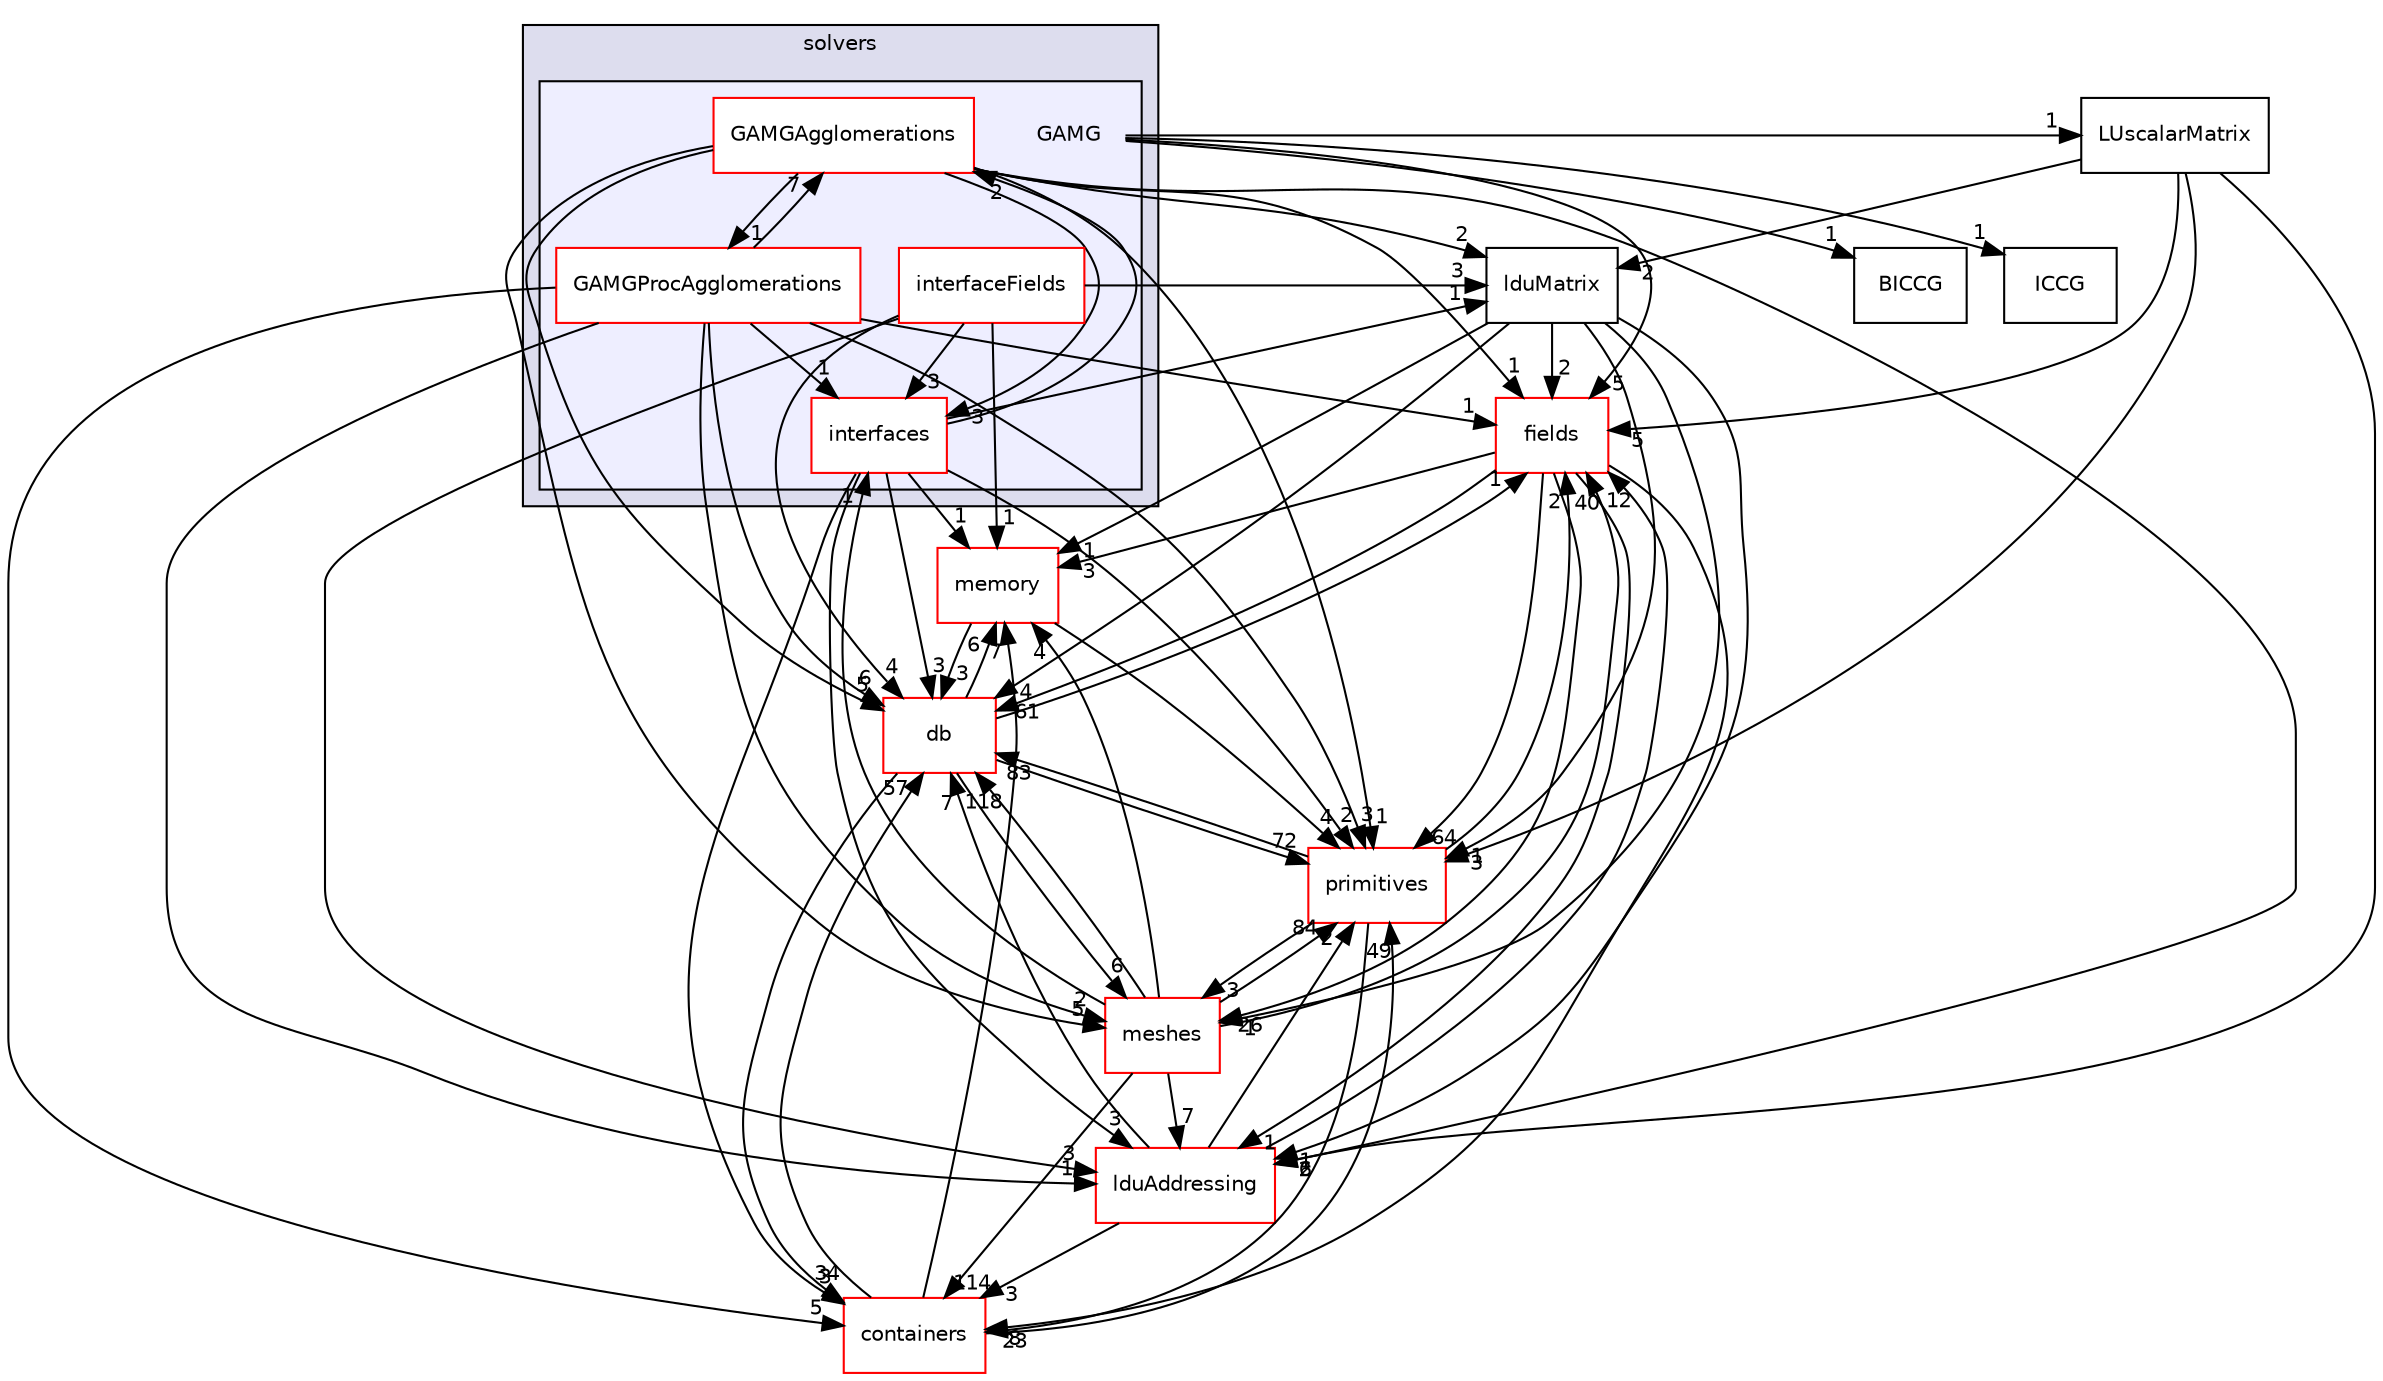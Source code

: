 digraph "src/OpenFOAM/matrices/lduMatrix/solvers/GAMG" {
  bgcolor=transparent;
  compound=true
  node [ fontsize="10", fontname="Helvetica"];
  edge [ labelfontsize="10", labelfontname="Helvetica"];
  subgraph clusterdir_f03e085f4fe95c9b32f7b904515484f9 {
    graph [ bgcolor="#ddddee", pencolor="black", label="solvers" fontname="Helvetica", fontsize="10", URL="dir_f03e085f4fe95c9b32f7b904515484f9.html"]
  subgraph clusterdir_fd9be80e4ce10132ec26d36b30f21b7d {
    graph [ bgcolor="#eeeeff", pencolor="black", label="" URL="dir_fd9be80e4ce10132ec26d36b30f21b7d.html"];
    dir_fd9be80e4ce10132ec26d36b30f21b7d [shape=plaintext label="GAMG"];
    dir_a924fc5b9b02d4bfaf9b6fb6bcc671ab [shape=box label="GAMGAgglomerations" color="red" fillcolor="white" style="filled" URL="dir_a924fc5b9b02d4bfaf9b6fb6bcc671ab.html"];
    dir_e29b5ea92f1450a27f449a4b2bdeb476 [shape=box label="GAMGProcAgglomerations" color="red" fillcolor="white" style="filled" URL="dir_e29b5ea92f1450a27f449a4b2bdeb476.html"];
    dir_b7abb153e8987c9544a572b6404d8f9c [shape=box label="interfaceFields" color="red" fillcolor="white" style="filled" URL="dir_b7abb153e8987c9544a572b6404d8f9c.html"];
    dir_354e0e3f4a321ccc8878de612aa38840 [shape=box label="interfaces" color="red" fillcolor="white" style="filled" URL="dir_354e0e3f4a321ccc8878de612aa38840.html"];
  }
  }
  dir_385a22dcc2f7120acb0f1a7a832b3b8d [shape=box label="memory" color="red" URL="dir_385a22dcc2f7120acb0f1a7a832b3b8d.html"];
  dir_962442b8f989d5529fab5e0f0e4ffb74 [shape=box label="fields" color="red" URL="dir_962442b8f989d5529fab5e0f0e4ffb74.html"];
  dir_19d0872053bde092be81d7fe3f56cbf7 [shape=box label="containers" color="red" URL="dir_19d0872053bde092be81d7fe3f56cbf7.html"];
  dir_da3d88ce10cd20efcbc9594afdd1488e [shape=box label="BICCG" URL="dir_da3d88ce10cd20efcbc9594afdd1488e.html"];
  dir_aa2423979fb45fc41c393a5db370ab21 [shape=box label="meshes" color="red" URL="dir_aa2423979fb45fc41c393a5db370ab21.html"];
  dir_63c634f7a7cfd679ac26c67fb30fc32f [shape=box label="db" color="red" URL="dir_63c634f7a7cfd679ac26c67fb30fc32f.html"];
  dir_12547202c65033a69d4e18947f2fbe2a [shape=box label="lduAddressing" color="red" URL="dir_12547202c65033a69d4e18947f2fbe2a.html"];
  dir_3e50f45338116b169052b428016851aa [shape=box label="primitives" color="red" URL="dir_3e50f45338116b169052b428016851aa.html"];
  dir_e4a39ebd57a65fe58ae9fba77a647388 [shape=box label="LUscalarMatrix" URL="dir_e4a39ebd57a65fe58ae9fba77a647388.html"];
  dir_5ec41e9270b5d077e7da7da16451c1b6 [shape=box label="ICCG" URL="dir_5ec41e9270b5d077e7da7da16451c1b6.html"];
  dir_1ce70feb2b06c30ebd4091245573b99e [shape=box label="lduMatrix" URL="dir_1ce70feb2b06c30ebd4091245573b99e.html"];
  dir_385a22dcc2f7120acb0f1a7a832b3b8d->dir_63c634f7a7cfd679ac26c67fb30fc32f [headlabel="3", labeldistance=1.5 headhref="dir_002221_001953.html"];
  dir_385a22dcc2f7120acb0f1a7a832b3b8d->dir_3e50f45338116b169052b428016851aa [headlabel="4", labeldistance=1.5 headhref="dir_002221_002325.html"];
  dir_962442b8f989d5529fab5e0f0e4ffb74->dir_385a22dcc2f7120acb0f1a7a832b3b8d [headlabel="3", labeldistance=1.5 headhref="dir_002021_002221.html"];
  dir_962442b8f989d5529fab5e0f0e4ffb74->dir_19d0872053bde092be81d7fe3f56cbf7 [headlabel="8", labeldistance=1.5 headhref="dir_002021_001902.html"];
  dir_962442b8f989d5529fab5e0f0e4ffb74->dir_aa2423979fb45fc41c393a5db370ab21 [headlabel="26", labeldistance=1.5 headhref="dir_002021_002227.html"];
  dir_962442b8f989d5529fab5e0f0e4ffb74->dir_63c634f7a7cfd679ac26c67fb30fc32f [headlabel="61", labeldistance=1.5 headhref="dir_002021_001953.html"];
  dir_962442b8f989d5529fab5e0f0e4ffb74->dir_12547202c65033a69d4e18947f2fbe2a [headlabel="1", labeldistance=1.5 headhref="dir_002021_002139.html"];
  dir_962442b8f989d5529fab5e0f0e4ffb74->dir_3e50f45338116b169052b428016851aa [headlabel="64", labeldistance=1.5 headhref="dir_002021_002325.html"];
  dir_19d0872053bde092be81d7fe3f56cbf7->dir_385a22dcc2f7120acb0f1a7a832b3b8d [headlabel="7", labeldistance=1.5 headhref="dir_001902_002221.html"];
  dir_19d0872053bde092be81d7fe3f56cbf7->dir_63c634f7a7cfd679ac26c67fb30fc32f [headlabel="57", labeldistance=1.5 headhref="dir_001902_001953.html"];
  dir_19d0872053bde092be81d7fe3f56cbf7->dir_3e50f45338116b169052b428016851aa [headlabel="49", labeldistance=1.5 headhref="dir_001902_002325.html"];
  dir_fd9be80e4ce10132ec26d36b30f21b7d->dir_962442b8f989d5529fab5e0f0e4ffb74 [headlabel="5", labeldistance=1.5 headhref="dir_002177_002021.html"];
  dir_fd9be80e4ce10132ec26d36b30f21b7d->dir_da3d88ce10cd20efcbc9594afdd1488e [headlabel="1", labeldistance=1.5 headhref="dir_002177_002173.html"];
  dir_fd9be80e4ce10132ec26d36b30f21b7d->dir_e4a39ebd57a65fe58ae9fba77a647388 [headlabel="1", labeldistance=1.5 headhref="dir_002177_002209.html"];
  dir_fd9be80e4ce10132ec26d36b30f21b7d->dir_5ec41e9270b5d077e7da7da16451c1b6 [headlabel="1", labeldistance=1.5 headhref="dir_002177_002200.html"];
  dir_aa2423979fb45fc41c393a5db370ab21->dir_385a22dcc2f7120acb0f1a7a832b3b8d [headlabel="4", labeldistance=1.5 headhref="dir_002227_002221.html"];
  dir_aa2423979fb45fc41c393a5db370ab21->dir_962442b8f989d5529fab5e0f0e4ffb74 [headlabel="40", labeldistance=1.5 headhref="dir_002227_002021.html"];
  dir_aa2423979fb45fc41c393a5db370ab21->dir_19d0872053bde092be81d7fe3f56cbf7 [headlabel="114", labeldistance=1.5 headhref="dir_002227_001902.html"];
  dir_aa2423979fb45fc41c393a5db370ab21->dir_354e0e3f4a321ccc8878de612aa38840 [headlabel="1", labeldistance=1.5 headhref="dir_002227_002195.html"];
  dir_aa2423979fb45fc41c393a5db370ab21->dir_63c634f7a7cfd679ac26c67fb30fc32f [headlabel="118", labeldistance=1.5 headhref="dir_002227_001953.html"];
  dir_aa2423979fb45fc41c393a5db370ab21->dir_12547202c65033a69d4e18947f2fbe2a [headlabel="7", labeldistance=1.5 headhref="dir_002227_002139.html"];
  dir_aa2423979fb45fc41c393a5db370ab21->dir_3e50f45338116b169052b428016851aa [headlabel="84", labeldistance=1.5 headhref="dir_002227_002325.html"];
  dir_b7abb153e8987c9544a572b6404d8f9c->dir_385a22dcc2f7120acb0f1a7a832b3b8d [headlabel="1", labeldistance=1.5 headhref="dir_002190_002221.html"];
  dir_b7abb153e8987c9544a572b6404d8f9c->dir_354e0e3f4a321ccc8878de612aa38840 [headlabel="3", labeldistance=1.5 headhref="dir_002190_002195.html"];
  dir_b7abb153e8987c9544a572b6404d8f9c->dir_63c634f7a7cfd679ac26c67fb30fc32f [headlabel="4", labeldistance=1.5 headhref="dir_002190_001953.html"];
  dir_b7abb153e8987c9544a572b6404d8f9c->dir_12547202c65033a69d4e18947f2fbe2a [headlabel="3", labeldistance=1.5 headhref="dir_002190_002139.html"];
  dir_b7abb153e8987c9544a572b6404d8f9c->dir_1ce70feb2b06c30ebd4091245573b99e [headlabel="3", labeldistance=1.5 headhref="dir_002190_002149.html"];
  dir_354e0e3f4a321ccc8878de612aa38840->dir_385a22dcc2f7120acb0f1a7a832b3b8d [headlabel="1", labeldistance=1.5 headhref="dir_002195_002221.html"];
  dir_354e0e3f4a321ccc8878de612aa38840->dir_19d0872053bde092be81d7fe3f56cbf7 [headlabel="3", labeldistance=1.5 headhref="dir_002195_001902.html"];
  dir_354e0e3f4a321ccc8878de612aa38840->dir_63c634f7a7cfd679ac26c67fb30fc32f [headlabel="3", labeldistance=1.5 headhref="dir_002195_001953.html"];
  dir_354e0e3f4a321ccc8878de612aa38840->dir_12547202c65033a69d4e18947f2fbe2a [headlabel="3", labeldistance=1.5 headhref="dir_002195_002139.html"];
  dir_354e0e3f4a321ccc8878de612aa38840->dir_3e50f45338116b169052b428016851aa [headlabel="2", labeldistance=1.5 headhref="dir_002195_002325.html"];
  dir_354e0e3f4a321ccc8878de612aa38840->dir_a924fc5b9b02d4bfaf9b6fb6bcc671ab [headlabel="2", labeldistance=1.5 headhref="dir_002195_002178.html"];
  dir_354e0e3f4a321ccc8878de612aa38840->dir_1ce70feb2b06c30ebd4091245573b99e [headlabel="1", labeldistance=1.5 headhref="dir_002195_002149.html"];
  dir_63c634f7a7cfd679ac26c67fb30fc32f->dir_385a22dcc2f7120acb0f1a7a832b3b8d [headlabel="6", labeldistance=1.5 headhref="dir_001953_002221.html"];
  dir_63c634f7a7cfd679ac26c67fb30fc32f->dir_962442b8f989d5529fab5e0f0e4ffb74 [headlabel="1", labeldistance=1.5 headhref="dir_001953_002021.html"];
  dir_63c634f7a7cfd679ac26c67fb30fc32f->dir_19d0872053bde092be81d7fe3f56cbf7 [headlabel="34", labeldistance=1.5 headhref="dir_001953_001902.html"];
  dir_63c634f7a7cfd679ac26c67fb30fc32f->dir_aa2423979fb45fc41c393a5db370ab21 [headlabel="6", labeldistance=1.5 headhref="dir_001953_002227.html"];
  dir_63c634f7a7cfd679ac26c67fb30fc32f->dir_3e50f45338116b169052b428016851aa [headlabel="72", labeldistance=1.5 headhref="dir_001953_002325.html"];
  dir_12547202c65033a69d4e18947f2fbe2a->dir_962442b8f989d5529fab5e0f0e4ffb74 [headlabel="12", labeldistance=1.5 headhref="dir_002139_002021.html"];
  dir_12547202c65033a69d4e18947f2fbe2a->dir_19d0872053bde092be81d7fe3f56cbf7 [headlabel="3", labeldistance=1.5 headhref="dir_002139_001902.html"];
  dir_12547202c65033a69d4e18947f2fbe2a->dir_63c634f7a7cfd679ac26c67fb30fc32f [headlabel="7", labeldistance=1.5 headhref="dir_002139_001953.html"];
  dir_12547202c65033a69d4e18947f2fbe2a->dir_3e50f45338116b169052b428016851aa [headlabel="2", labeldistance=1.5 headhref="dir_002139_002325.html"];
  dir_e29b5ea92f1450a27f449a4b2bdeb476->dir_962442b8f989d5529fab5e0f0e4ffb74 [headlabel="1", labeldistance=1.5 headhref="dir_002183_002021.html"];
  dir_e29b5ea92f1450a27f449a4b2bdeb476->dir_19d0872053bde092be81d7fe3f56cbf7 [headlabel="5", labeldistance=1.5 headhref="dir_002183_001902.html"];
  dir_e29b5ea92f1450a27f449a4b2bdeb476->dir_aa2423979fb45fc41c393a5db370ab21 [headlabel="2", labeldistance=1.5 headhref="dir_002183_002227.html"];
  dir_e29b5ea92f1450a27f449a4b2bdeb476->dir_354e0e3f4a321ccc8878de612aa38840 [headlabel="1", labeldistance=1.5 headhref="dir_002183_002195.html"];
  dir_e29b5ea92f1450a27f449a4b2bdeb476->dir_63c634f7a7cfd679ac26c67fb30fc32f [headlabel="6", labeldistance=1.5 headhref="dir_002183_001953.html"];
  dir_e29b5ea92f1450a27f449a4b2bdeb476->dir_12547202c65033a69d4e18947f2fbe2a [headlabel="1", labeldistance=1.5 headhref="dir_002183_002139.html"];
  dir_e29b5ea92f1450a27f449a4b2bdeb476->dir_3e50f45338116b169052b428016851aa [headlabel="3", labeldistance=1.5 headhref="dir_002183_002325.html"];
  dir_e29b5ea92f1450a27f449a4b2bdeb476->dir_a924fc5b9b02d4bfaf9b6fb6bcc671ab [headlabel="7", labeldistance=1.5 headhref="dir_002183_002178.html"];
  dir_3e50f45338116b169052b428016851aa->dir_962442b8f989d5529fab5e0f0e4ffb74 [headlabel="2", labeldistance=1.5 headhref="dir_002325_002021.html"];
  dir_3e50f45338116b169052b428016851aa->dir_19d0872053bde092be81d7fe3f56cbf7 [headlabel="23", labeldistance=1.5 headhref="dir_002325_001902.html"];
  dir_3e50f45338116b169052b428016851aa->dir_aa2423979fb45fc41c393a5db370ab21 [headlabel="3", labeldistance=1.5 headhref="dir_002325_002227.html"];
  dir_3e50f45338116b169052b428016851aa->dir_63c634f7a7cfd679ac26c67fb30fc32f [headlabel="83", labeldistance=1.5 headhref="dir_002325_001953.html"];
  dir_a924fc5b9b02d4bfaf9b6fb6bcc671ab->dir_962442b8f989d5529fab5e0f0e4ffb74 [headlabel="1", labeldistance=1.5 headhref="dir_002178_002021.html"];
  dir_a924fc5b9b02d4bfaf9b6fb6bcc671ab->dir_aa2423979fb45fc41c393a5db370ab21 [headlabel="5", labeldistance=1.5 headhref="dir_002178_002227.html"];
  dir_a924fc5b9b02d4bfaf9b6fb6bcc671ab->dir_354e0e3f4a321ccc8878de612aa38840 [headlabel="3", labeldistance=1.5 headhref="dir_002178_002195.html"];
  dir_a924fc5b9b02d4bfaf9b6fb6bcc671ab->dir_63c634f7a7cfd679ac26c67fb30fc32f [headlabel="5", labeldistance=1.5 headhref="dir_002178_001953.html"];
  dir_a924fc5b9b02d4bfaf9b6fb6bcc671ab->dir_12547202c65033a69d4e18947f2fbe2a [headlabel="2", labeldistance=1.5 headhref="dir_002178_002139.html"];
  dir_a924fc5b9b02d4bfaf9b6fb6bcc671ab->dir_e29b5ea92f1450a27f449a4b2bdeb476 [headlabel="1", labeldistance=1.5 headhref="dir_002178_002183.html"];
  dir_a924fc5b9b02d4bfaf9b6fb6bcc671ab->dir_3e50f45338116b169052b428016851aa [headlabel="1", labeldistance=1.5 headhref="dir_002178_002325.html"];
  dir_a924fc5b9b02d4bfaf9b6fb6bcc671ab->dir_1ce70feb2b06c30ebd4091245573b99e [headlabel="2", labeldistance=1.5 headhref="dir_002178_002149.html"];
  dir_e4a39ebd57a65fe58ae9fba77a647388->dir_962442b8f989d5529fab5e0f0e4ffb74 [headlabel="5", labeldistance=1.5 headhref="dir_002209_002021.html"];
  dir_e4a39ebd57a65fe58ae9fba77a647388->dir_12547202c65033a69d4e18947f2fbe2a [headlabel="6", labeldistance=1.5 headhref="dir_002209_002139.html"];
  dir_e4a39ebd57a65fe58ae9fba77a647388->dir_3e50f45338116b169052b428016851aa [headlabel="3", labeldistance=1.5 headhref="dir_002209_002325.html"];
  dir_e4a39ebd57a65fe58ae9fba77a647388->dir_1ce70feb2b06c30ebd4091245573b99e [headlabel="2", labeldistance=1.5 headhref="dir_002209_002149.html"];
  dir_1ce70feb2b06c30ebd4091245573b99e->dir_385a22dcc2f7120acb0f1a7a832b3b8d [headlabel="1", labeldistance=1.5 headhref="dir_002149_002221.html"];
  dir_1ce70feb2b06c30ebd4091245573b99e->dir_962442b8f989d5529fab5e0f0e4ffb74 [headlabel="2", labeldistance=1.5 headhref="dir_002149_002021.html"];
  dir_1ce70feb2b06c30ebd4091245573b99e->dir_aa2423979fb45fc41c393a5db370ab21 [headlabel="1", labeldistance=1.5 headhref="dir_002149_002227.html"];
  dir_1ce70feb2b06c30ebd4091245573b99e->dir_63c634f7a7cfd679ac26c67fb30fc32f [headlabel="4", labeldistance=1.5 headhref="dir_002149_001953.html"];
  dir_1ce70feb2b06c30ebd4091245573b99e->dir_12547202c65033a69d4e18947f2fbe2a [headlabel="1", labeldistance=1.5 headhref="dir_002149_002139.html"];
  dir_1ce70feb2b06c30ebd4091245573b99e->dir_3e50f45338116b169052b428016851aa [headlabel="1", labeldistance=1.5 headhref="dir_002149_002325.html"];
}
